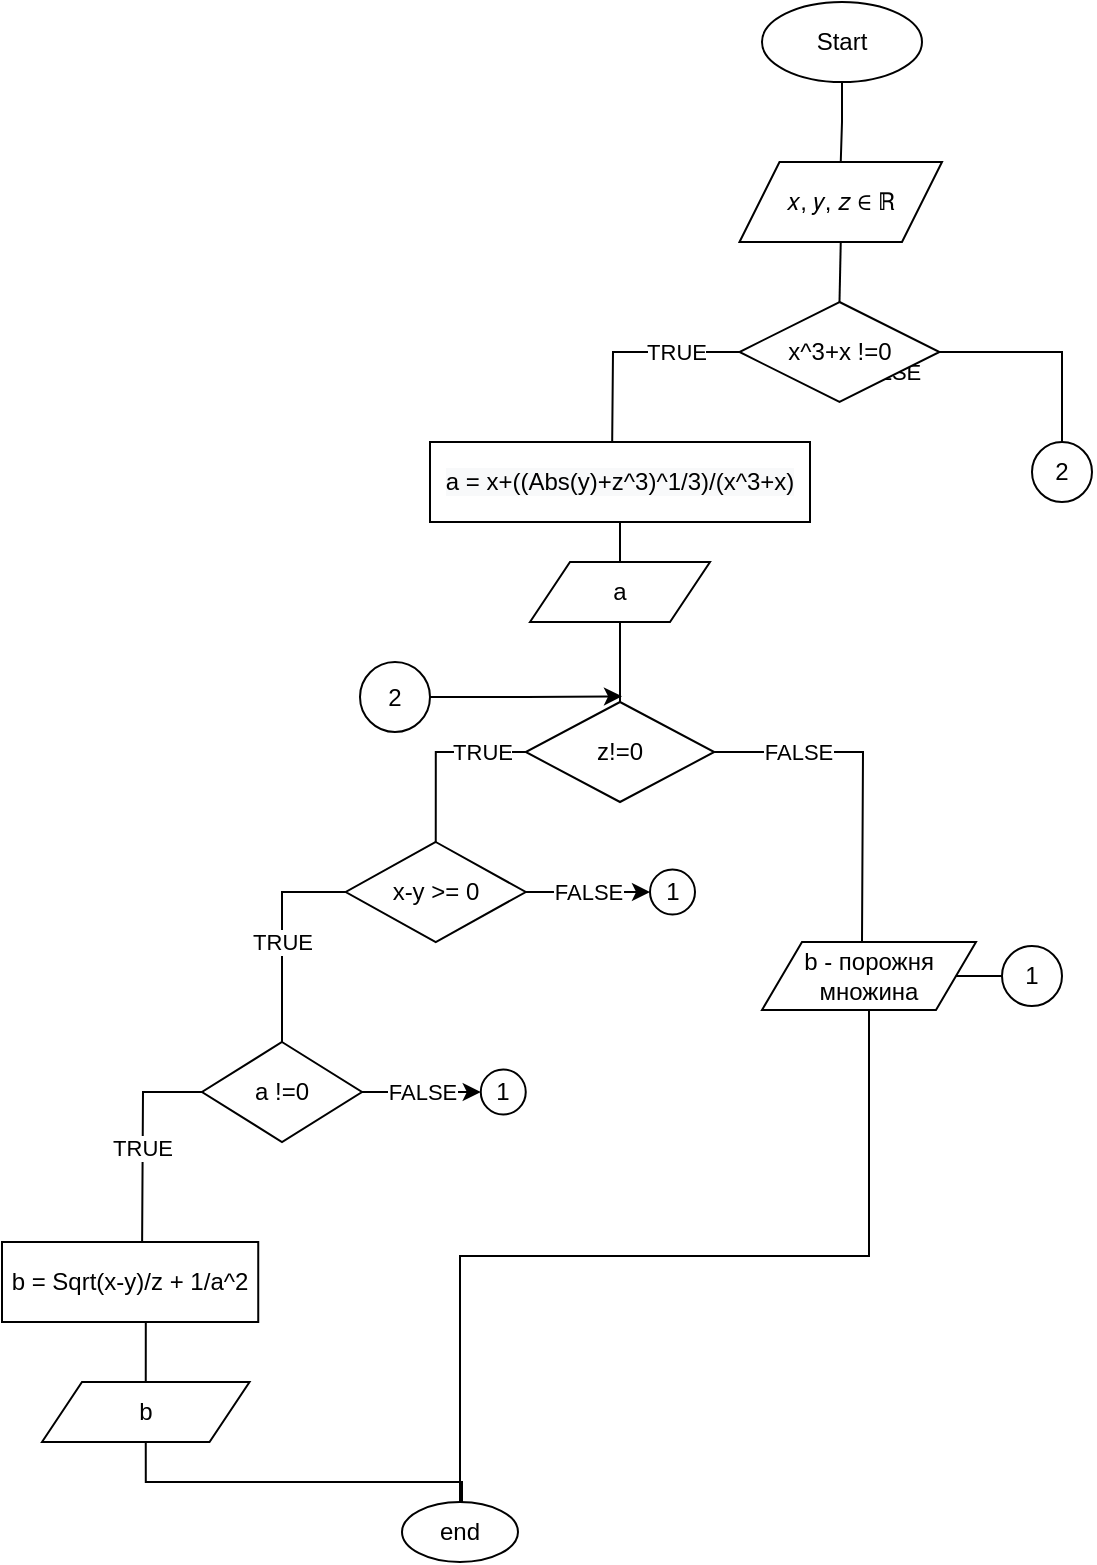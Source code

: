 <mxfile version="15.4.0" type="device" pages="2"><diagram name="Завдання №1" id="KWlKhO7yP9tuFdq6DIiq"><mxGraphModel dx="798" dy="518" grid="1" gridSize="10" guides="1" tooltips="1" connect="1" arrows="1" fold="1" page="1" pageScale="1" pageWidth="827" pageHeight="1169" math="0" shadow="0"><root><mxCell id="JeHBZG5mQP2kiobXc12M-0"/><mxCell id="JeHBZG5mQP2kiobXc12M-1" parent="JeHBZG5mQP2kiobXc12M-0"/><mxCell id="Efc1bG-Af_7jBk9LiFD1-3" style="edgeStyle=orthogonalEdgeStyle;rounded=0;orthogonalLoop=1;jettySize=auto;html=1;exitX=0.5;exitY=1;exitDx=0;exitDy=0;entryX=0.5;entryY=0;entryDx=0;entryDy=0;endArrow=none;endFill=0;" edge="1" parent="JeHBZG5mQP2kiobXc12M-1" source="Efc1bG-Af_7jBk9LiFD1-0" target="Efc1bG-Af_7jBk9LiFD1-2"><mxGeometry relative="1" as="geometry"/></mxCell><mxCell id="Efc1bG-Af_7jBk9LiFD1-0" value="Start" style="ellipse;whiteSpace=wrap;html=1;" vertex="1" parent="JeHBZG5mQP2kiobXc12M-1"><mxGeometry x="470" y="60" width="80" height="40" as="geometry"/></mxCell><mxCell id="xTTGZUSC9qIZsiJUIUAw-1" style="edgeStyle=orthogonalEdgeStyle;rounded=0;orthogonalLoop=1;jettySize=auto;html=1;exitX=0.5;exitY=1;exitDx=0;exitDy=0;entryX=0.5;entryY=0;entryDx=0;entryDy=0;endArrow=none;endFill=0;" edge="1" parent="JeHBZG5mQP2kiobXc12M-1" source="Efc1bG-Af_7jBk9LiFD1-2" target="xTTGZUSC9qIZsiJUIUAw-0"><mxGeometry relative="1" as="geometry"/></mxCell><mxCell id="Efc1bG-Af_7jBk9LiFD1-2" value="𝑥, 𝑦, 𝑧 ∈ ℝ" style="shape=parallelogram;perimeter=parallelogramPerimeter;whiteSpace=wrap;html=1;fixedSize=1;" vertex="1" parent="JeHBZG5mQP2kiobXc12M-1"><mxGeometry x="458.75" y="140" width="101.25" height="40" as="geometry"/></mxCell><mxCell id="JiTAPizX24eA08JiqQqR-0" value="TRUE" style="edgeStyle=orthogonalEdgeStyle;rounded=0;orthogonalLoop=1;jettySize=auto;html=1;exitX=0;exitY=0.5;exitDx=0;exitDy=0;endArrow=none;endFill=0;" edge="1" parent="JeHBZG5mQP2kiobXc12M-1" source="xTTGZUSC9qIZsiJUIUAw-0"><mxGeometry x="-0.471" relative="1" as="geometry"><mxPoint x="395" y="290" as="targetPoint"/><mxPoint as="offset"/></mxGeometry></mxCell><mxCell id="TYtjdHNjN_NAnQjHfzcX-1" value="FALSE" style="edgeStyle=orthogonalEdgeStyle;rounded=0;orthogonalLoop=1;jettySize=auto;html=1;exitX=1;exitY=0.5;exitDx=0;exitDy=0;endArrow=none;endFill=0;startArrow=none;entryX=0.5;entryY=0;entryDx=0;entryDy=0;" edge="1" parent="JeHBZG5mQP2kiobXc12M-1" source="WOfR8JB2xlZJPcbIs9hd-25" target="WOfR8JB2xlZJPcbIs9hd-25"><mxGeometry x="NaN" y="58" relative="1" as="geometry"><mxPoint x="620" y="360" as="targetPoint"/><Array as="points"><mxPoint x="620" y="295"/></Array><mxPoint x="-30" y="-50" as="offset"/></mxGeometry></mxCell><mxCell id="xTTGZUSC9qIZsiJUIUAw-0" value="x^3+x !=0" style="rhombus;whiteSpace=wrap;html=1;" vertex="1" parent="JeHBZG5mQP2kiobXc12M-1"><mxGeometry x="458.75" y="210" width="100" height="50" as="geometry"/></mxCell><mxCell id="WOfR8JB2xlZJPcbIs9hd-1" value="TRUE" style="edgeStyle=orthogonalEdgeStyle;rounded=0;orthogonalLoop=1;jettySize=auto;html=1;exitX=0;exitY=0.5;exitDx=0;exitDy=0;entryX=0.5;entryY=0;entryDx=0;entryDy=0;endArrow=none;endFill=0;" edge="1" parent="JeHBZG5mQP2kiobXc12M-1" source="ME3fLG57ljnvNoOXhhrg-0" target="WOfR8JB2xlZJPcbIs9hd-0"><mxGeometry x="-0.514" relative="1" as="geometry"><mxPoint as="offset"/></mxGeometry></mxCell><mxCell id="WOfR8JB2xlZJPcbIs9hd-5" value="FALSE" style="edgeStyle=orthogonalEdgeStyle;rounded=0;orthogonalLoop=1;jettySize=auto;html=1;exitX=1;exitY=0.5;exitDx=0;exitDy=0;endArrow=none;endFill=0;" edge="1" parent="JeHBZG5mQP2kiobXc12M-1" source="ME3fLG57ljnvNoOXhhrg-0"><mxGeometry x="-0.512" relative="1" as="geometry"><mxPoint x="520" y="530" as="targetPoint"/><mxPoint as="offset"/></mxGeometry></mxCell><mxCell id="WOfR8JB2xlZJPcbIs9hd-10" style="edgeStyle=orthogonalEdgeStyle;rounded=0;orthogonalLoop=1;jettySize=auto;html=1;exitX=0.5;exitY=0;exitDx=0;exitDy=0;entryX=0.5;entryY=1;entryDx=0;entryDy=0;endArrow=none;endFill=0;" edge="1" parent="JeHBZG5mQP2kiobXc12M-1" source="ME3fLG57ljnvNoOXhhrg-0" target="ME3fLG57ljnvNoOXhhrg-2"><mxGeometry relative="1" as="geometry"/></mxCell><mxCell id="ME3fLG57ljnvNoOXhhrg-0" value="z!=0" style="rhombus;whiteSpace=wrap;html=1;" vertex="1" parent="JeHBZG5mQP2kiobXc12M-1"><mxGeometry x="351.88" y="410" width="94.25" height="50" as="geometry"/></mxCell><mxCell id="ME3fLG57ljnvNoOXhhrg-2" value="&#10;&#10;&lt;span style=&quot;color: rgb(0, 0, 0); font-family: helvetica; font-size: 12px; font-style: normal; font-weight: 400; letter-spacing: normal; text-align: center; text-indent: 0px; text-transform: none; word-spacing: 0px; background-color: rgb(248, 249, 250); display: inline; float: none;&quot;&gt;a = x+((Abs(y)+z^3)^1/3)/(x^3+x)&lt;/span&gt;&#10;&#10;" style="rounded=0;whiteSpace=wrap;html=1;" vertex="1" parent="JeHBZG5mQP2kiobXc12M-1"><mxGeometry x="304" y="280" width="190" height="40" as="geometry"/></mxCell><mxCell id="WOfR8JB2xlZJPcbIs9hd-3" value="TRUE" style="edgeStyle=orthogonalEdgeStyle;rounded=0;orthogonalLoop=1;jettySize=auto;html=1;exitX=0;exitY=0.5;exitDx=0;exitDy=0;entryX=0.5;entryY=0;entryDx=0;entryDy=0;endArrow=none;endFill=0;" edge="1" parent="JeHBZG5mQP2kiobXc12M-1" source="WOfR8JB2xlZJPcbIs9hd-0" target="WOfR8JB2xlZJPcbIs9hd-2"><mxGeometry x="0.064" relative="1" as="geometry"><Array as="points"><mxPoint x="230" y="505"/><mxPoint x="230" y="580"/></Array><mxPoint as="offset"/></mxGeometry></mxCell><mxCell id="WOfR8JB2xlZJPcbIs9hd-12" value="FALSE" style="edgeStyle=orthogonalEdgeStyle;rounded=0;orthogonalLoop=1;jettySize=auto;html=1;exitX=1;exitY=0.5;exitDx=0;exitDy=0;endArrow=classic;endFill=1;entryX=0;entryY=0.5;entryDx=0;entryDy=0;" edge="1" parent="JeHBZG5mQP2kiobXc12M-1" source="WOfR8JB2xlZJPcbIs9hd-0" target="WOfR8JB2xlZJPcbIs9hd-13"><mxGeometry relative="1" as="geometry"><mxPoint x="380" y="505" as="targetPoint"/></mxGeometry></mxCell><mxCell id="WOfR8JB2xlZJPcbIs9hd-0" value="x-y &amp;gt;= 0" style="rhombus;whiteSpace=wrap;html=1;" vertex="1" parent="JeHBZG5mQP2kiobXc12M-1"><mxGeometry x="261.88" y="480" width="90" height="50" as="geometry"/></mxCell><mxCell id="WOfR8JB2xlZJPcbIs9hd-7" value="TRUE" style="edgeStyle=orthogonalEdgeStyle;rounded=0;orthogonalLoop=1;jettySize=auto;html=1;exitX=0;exitY=0.5;exitDx=0;exitDy=0;endArrow=none;endFill=0;" edge="1" parent="JeHBZG5mQP2kiobXc12M-1" source="WOfR8JB2xlZJPcbIs9hd-2"><mxGeometry relative="1" as="geometry"><mxPoint x="160" y="690" as="targetPoint"/></mxGeometry></mxCell><mxCell id="WOfR8JB2xlZJPcbIs9hd-15" value="FALSE" style="edgeStyle=orthogonalEdgeStyle;rounded=0;orthogonalLoop=1;jettySize=auto;html=1;exitX=1;exitY=0.5;exitDx=0;exitDy=0;entryX=0;entryY=0.5;entryDx=0;entryDy=0;endArrow=classic;endFill=1;" edge="1" parent="JeHBZG5mQP2kiobXc12M-1" source="WOfR8JB2xlZJPcbIs9hd-2" target="WOfR8JB2xlZJPcbIs9hd-14"><mxGeometry relative="1" as="geometry"/></mxCell><mxCell id="WOfR8JB2xlZJPcbIs9hd-2" value="a !=0" style="rhombus;whiteSpace=wrap;html=1;" vertex="1" parent="JeHBZG5mQP2kiobXc12M-1"><mxGeometry x="190" y="580" width="80" height="50" as="geometry"/></mxCell><mxCell id="WOfR8JB2xlZJPcbIs9hd-40" style="edgeStyle=orthogonalEdgeStyle;rounded=0;orthogonalLoop=1;jettySize=auto;html=1;exitX=0.5;exitY=1;exitDx=0;exitDy=0;endArrow=none;endFill=0;" edge="1" parent="JeHBZG5mQP2kiobXc12M-1" source="WOfR8JB2xlZJPcbIs9hd-8"><mxGeometry relative="1" as="geometry"><mxPoint x="320" y="810" as="targetPoint"/><Array as="points"><mxPoint x="162" y="800"/><mxPoint x="320" y="800"/></Array></mxGeometry></mxCell><mxCell id="WOfR8JB2xlZJPcbIs9hd-8" value="b" style="shape=parallelogram;perimeter=parallelogramPerimeter;whiteSpace=wrap;html=1;fixedSize=1;" vertex="1" parent="JeHBZG5mQP2kiobXc12M-1"><mxGeometry x="110" y="750" width="103.76" height="30" as="geometry"/></mxCell><mxCell id="WOfR8JB2xlZJPcbIs9hd-11" style="edgeStyle=orthogonalEdgeStyle;rounded=0;orthogonalLoop=1;jettySize=auto;html=1;exitX=0.5;exitY=1;exitDx=0;exitDy=0;entryX=0.5;entryY=0;entryDx=0;entryDy=0;endArrow=none;endFill=0;" edge="1" parent="JeHBZG5mQP2kiobXc12M-1" source="WOfR8JB2xlZJPcbIs9hd-9" target="WOfR8JB2xlZJPcbIs9hd-8"><mxGeometry relative="1" as="geometry"/></mxCell><mxCell id="WOfR8JB2xlZJPcbIs9hd-9" value="b = Sqrt(x-y)/z + 1/a^2" style="rounded=0;whiteSpace=wrap;html=1;" vertex="1" parent="JeHBZG5mQP2kiobXc12M-1"><mxGeometry x="90" y="680" width="128.12" height="40" as="geometry"/></mxCell><mxCell id="WOfR8JB2xlZJPcbIs9hd-13" value="1" style="ellipse;whiteSpace=wrap;html=1;aspect=fixed;" vertex="1" parent="JeHBZG5mQP2kiobXc12M-1"><mxGeometry x="414" y="493.75" width="22.5" height="22.5" as="geometry"/></mxCell><mxCell id="WOfR8JB2xlZJPcbIs9hd-14" value="1" style="ellipse;whiteSpace=wrap;html=1;aspect=fixed;" vertex="1" parent="JeHBZG5mQP2kiobXc12M-1"><mxGeometry x="329.38" y="593.75" width="22.5" height="22.5" as="geometry"/></mxCell><mxCell id="WOfR8JB2xlZJPcbIs9hd-33" style="edgeStyle=orthogonalEdgeStyle;rounded=0;orthogonalLoop=1;jettySize=auto;html=1;exitX=1;exitY=0.5;exitDx=0;exitDy=0;entryX=0;entryY=0.5;entryDx=0;entryDy=0;endArrow=none;endFill=0;" edge="1" parent="JeHBZG5mQP2kiobXc12M-1" source="WOfR8JB2xlZJPcbIs9hd-19" target="WOfR8JB2xlZJPcbIs9hd-22"><mxGeometry relative="1" as="geometry"/></mxCell><mxCell id="WOfR8JB2xlZJPcbIs9hd-41" style="edgeStyle=orthogonalEdgeStyle;rounded=0;orthogonalLoop=1;jettySize=auto;html=1;exitX=0.5;exitY=1;exitDx=0;exitDy=0;entryX=0.5;entryY=0;entryDx=0;entryDy=0;endArrow=none;endFill=0;" edge="1" parent="JeHBZG5mQP2kiobXc12M-1" source="WOfR8JB2xlZJPcbIs9hd-19" target="WOfR8JB2xlZJPcbIs9hd-39"><mxGeometry relative="1" as="geometry"/></mxCell><mxCell id="WOfR8JB2xlZJPcbIs9hd-19" value="b - порожня&lt;br&gt;множина" style="shape=parallelogram;perimeter=parallelogramPerimeter;whiteSpace=wrap;html=1;fixedSize=1;" vertex="1" parent="JeHBZG5mQP2kiobXc12M-1"><mxGeometry x="470" y="530" width="107" height="34" as="geometry"/></mxCell><mxCell id="WOfR8JB2xlZJPcbIs9hd-21" style="edgeStyle=orthogonalEdgeStyle;rounded=0;orthogonalLoop=1;jettySize=auto;html=1;exitX=0.75;exitY=0;exitDx=0;exitDy=0;entryX=0.5;entryY=0;entryDx=0;entryDy=0;endArrow=none;endFill=0;" edge="1" parent="JeHBZG5mQP2kiobXc12M-1" source="WOfR8JB2xlZJPcbIs9hd-19" target="WOfR8JB2xlZJPcbIs9hd-19"><mxGeometry relative="1" as="geometry"/></mxCell><mxCell id="WOfR8JB2xlZJPcbIs9hd-22" value="1" style="ellipse;whiteSpace=wrap;html=1;aspect=fixed;" vertex="1" parent="JeHBZG5mQP2kiobXc12M-1"><mxGeometry x="590" y="532" width="30" height="30" as="geometry"/></mxCell><mxCell id="WOfR8JB2xlZJPcbIs9hd-29" style="edgeStyle=orthogonalEdgeStyle;rounded=0;orthogonalLoop=1;jettySize=auto;html=1;exitX=1;exitY=0.5;exitDx=0;exitDy=0;endArrow=classic;endFill=1;" edge="1" parent="JeHBZG5mQP2kiobXc12M-1" source="WOfR8JB2xlZJPcbIs9hd-28"><mxGeometry relative="1" as="geometry"><mxPoint x="400" y="407.167" as="targetPoint"/></mxGeometry></mxCell><mxCell id="WOfR8JB2xlZJPcbIs9hd-28" value="2" style="ellipse;whiteSpace=wrap;html=1;aspect=fixed;" vertex="1" parent="JeHBZG5mQP2kiobXc12M-1"><mxGeometry x="269" y="390" width="35" height="35" as="geometry"/></mxCell><mxCell id="WOfR8JB2xlZJPcbIs9hd-31" value="a" style="shape=parallelogram;perimeter=parallelogramPerimeter;whiteSpace=wrap;html=1;fixedSize=1;" vertex="1" parent="JeHBZG5mQP2kiobXc12M-1"><mxGeometry x="354" y="340" width="90" height="30" as="geometry"/></mxCell><mxCell id="WOfR8JB2xlZJPcbIs9hd-25" value="2" style="ellipse;whiteSpace=wrap;html=1;aspect=fixed;" vertex="1" parent="JeHBZG5mQP2kiobXc12M-1"><mxGeometry x="605" y="280" width="30" height="30" as="geometry"/></mxCell><mxCell id="WOfR8JB2xlZJPcbIs9hd-37" value="" style="edgeStyle=orthogonalEdgeStyle;rounded=0;orthogonalLoop=1;jettySize=auto;html=1;exitX=1;exitY=0.5;exitDx=0;exitDy=0;endArrow=none;endFill=0;" edge="1" parent="JeHBZG5mQP2kiobXc12M-1" source="xTTGZUSC9qIZsiJUIUAw-0" target="WOfR8JB2xlZJPcbIs9hd-25"><mxGeometry x="-0.681" relative="1" as="geometry"><mxPoint x="558.75" y="235" as="sourcePoint"/><mxPoint x="620" y="360" as="targetPoint"/><Array as="points"/><mxPoint as="offset"/></mxGeometry></mxCell><mxCell id="WOfR8JB2xlZJPcbIs9hd-39" value="end" style="ellipse;whiteSpace=wrap;html=1;" vertex="1" parent="JeHBZG5mQP2kiobXc12M-1"><mxGeometry x="290" y="810" width="58" height="30" as="geometry"/></mxCell></root></mxGraphModel></diagram><diagram id="EfQUH8XcVWC0rn1WTzmh" name="Страница 2"><mxGraphModel dx="662" dy="424" grid="1" gridSize="10" guides="1" tooltips="1" connect="1" arrows="1" fold="1" page="1" pageScale="1" pageWidth="827" pageHeight="1169" math="0" shadow="0"><root><mxCell id="41bj1NQCSYJSZp-VVt1g-0"/><mxCell id="41bj1NQCSYJSZp-VVt1g-1" parent="41bj1NQCSYJSZp-VVt1g-0"/></root></mxGraphModel></diagram></mxfile>